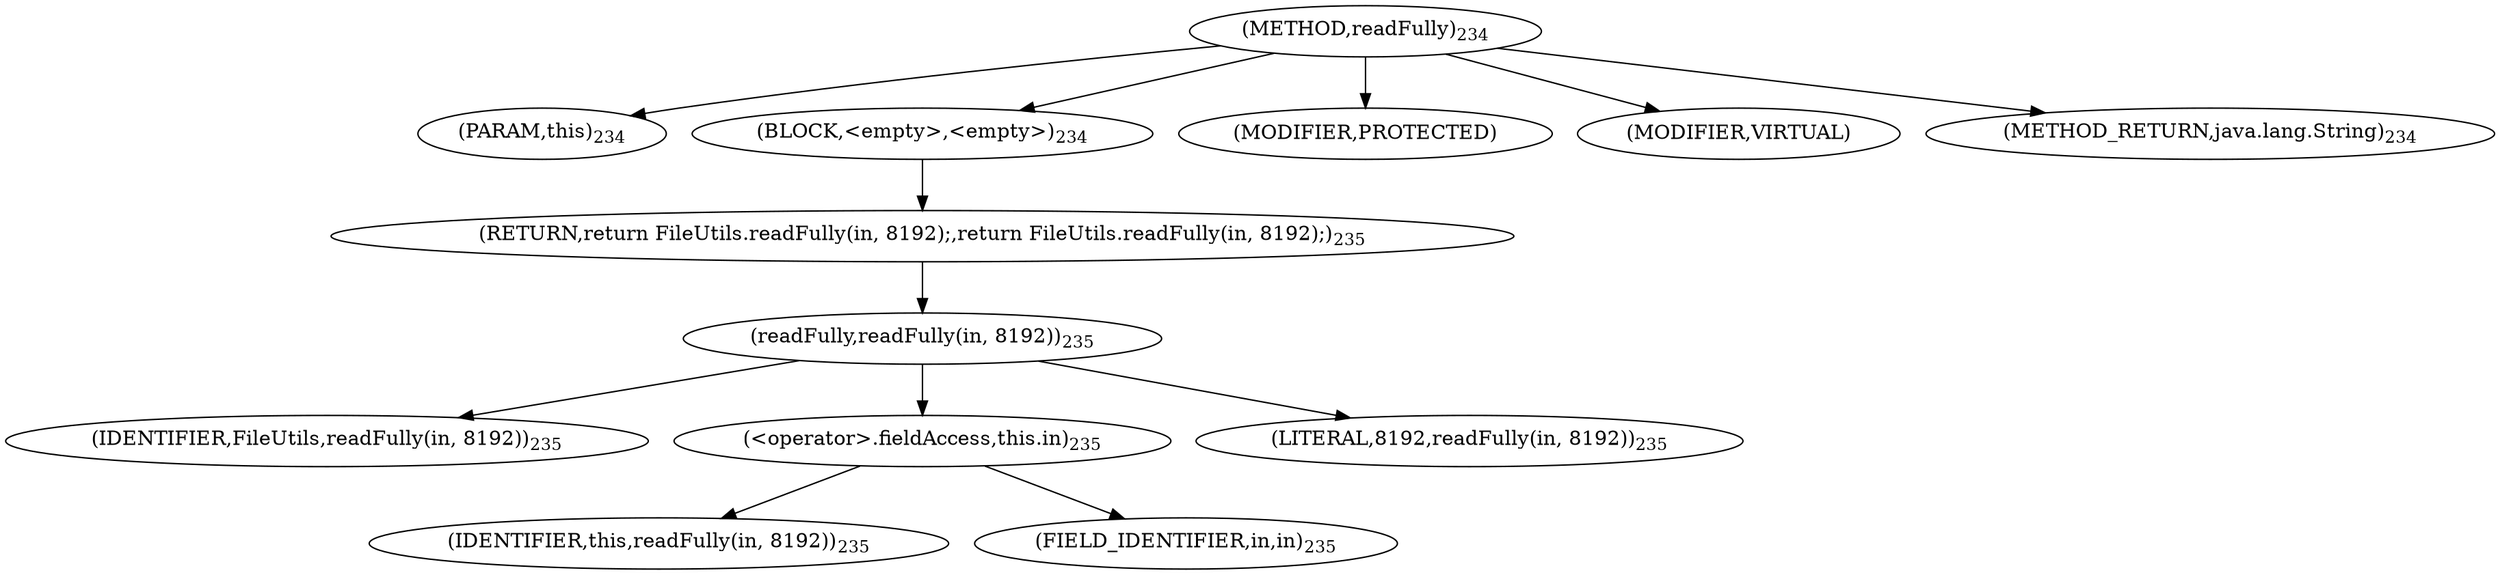 digraph "readFully" {  
"277" [label = <(METHOD,readFully)<SUB>234</SUB>> ]
"278" [label = <(PARAM,this)<SUB>234</SUB>> ]
"279" [label = <(BLOCK,&lt;empty&gt;,&lt;empty&gt;)<SUB>234</SUB>> ]
"280" [label = <(RETURN,return FileUtils.readFully(in, 8192);,return FileUtils.readFully(in, 8192);)<SUB>235</SUB>> ]
"281" [label = <(readFully,readFully(in, 8192))<SUB>235</SUB>> ]
"282" [label = <(IDENTIFIER,FileUtils,readFully(in, 8192))<SUB>235</SUB>> ]
"283" [label = <(&lt;operator&gt;.fieldAccess,this.in)<SUB>235</SUB>> ]
"284" [label = <(IDENTIFIER,this,readFully(in, 8192))<SUB>235</SUB>> ]
"285" [label = <(FIELD_IDENTIFIER,in,in)<SUB>235</SUB>> ]
"286" [label = <(LITERAL,8192,readFully(in, 8192))<SUB>235</SUB>> ]
"287" [label = <(MODIFIER,PROTECTED)> ]
"288" [label = <(MODIFIER,VIRTUAL)> ]
"289" [label = <(METHOD_RETURN,java.lang.String)<SUB>234</SUB>> ]
  "277" -> "278" 
  "277" -> "279" 
  "277" -> "287" 
  "277" -> "288" 
  "277" -> "289" 
  "279" -> "280" 
  "280" -> "281" 
  "281" -> "282" 
  "281" -> "283" 
  "281" -> "286" 
  "283" -> "284" 
  "283" -> "285" 
}
